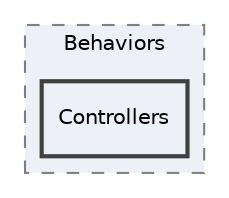 digraph "Controllers"
{
 // LATEX_PDF_SIZE
  edge [fontname="Helvetica",fontsize="10",labelfontname="Helvetica",labelfontsize="10"];
  node [fontname="Helvetica",fontsize="10",shape=record];
  compound=true
  subgraph clusterdir_2089fca223d680bfc2994c01df8726cc {
    graph [ bgcolor="#edf0f7", pencolor="grey50", style="filled,dashed,", label="Behaviors", fontname="Helvetica", fontsize="10", URL="dir_2089fca223d680bfc2994c01df8726cc.html"]
  dir_ed7ccaf13126acc0ef47ce5eca67a5e6 [shape=box, label="Controllers", style="filled,bold,", fillcolor="#edf0f7", color="grey25", URL="dir_ed7ccaf13126acc0ef47ce5eca67a5e6.html"];
  }
}
